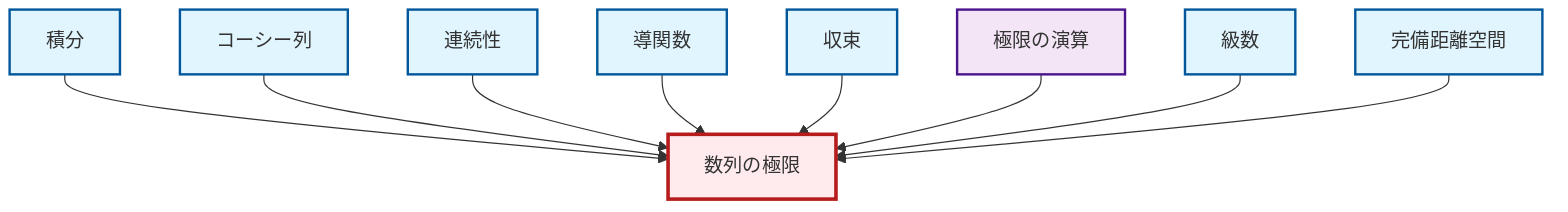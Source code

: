 graph TD
    classDef definition fill:#e1f5fe,stroke:#01579b,stroke-width:2px
    classDef theorem fill:#f3e5f5,stroke:#4a148c,stroke-width:2px
    classDef axiom fill:#fff3e0,stroke:#e65100,stroke-width:2px
    classDef example fill:#e8f5e9,stroke:#1b5e20,stroke-width:2px
    classDef current fill:#ffebee,stroke:#b71c1c,stroke-width:3px
    def-series["級数"]:::definition
    def-limit["数列の極限"]:::definition
    def-convergence["収束"]:::definition
    def-cauchy-sequence["コーシー列"]:::definition
    def-continuity["連続性"]:::definition
    def-integral["積分"]:::definition
    def-complete-metric-space["完備距離空間"]:::definition
    thm-limit-arithmetic["極限の演算"]:::theorem
    def-derivative["導関数"]:::definition
    def-integral --> def-limit
    def-cauchy-sequence --> def-limit
    def-continuity --> def-limit
    def-derivative --> def-limit
    def-convergence --> def-limit
    thm-limit-arithmetic --> def-limit
    def-series --> def-limit
    def-complete-metric-space --> def-limit
    class def-limit current